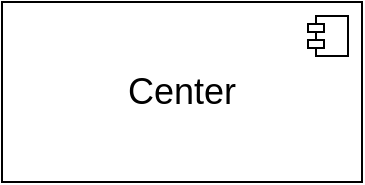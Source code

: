<mxfile version="22.1.17" type="github">
  <diagram name="Page-1" id="c4acf3e9-155e-7222-9cf6-157b1a14988f">
    <mxGraphModel dx="1962" dy="858" grid="0" gridSize="10" guides="1" tooltips="1" connect="1" arrows="1" fold="1" page="0" pageScale="1" pageWidth="850" pageHeight="1100" background="none" math="0" shadow="0">
      <root>
        <mxCell id="0" />
        <mxCell id="1" parent="0" />
        <mxCell id="ScYiuWW9rd-s-aiOjCzt-3" value="&lt;font style=&quot;font-size: 18px;&quot;&gt;Center&lt;/font&gt;" style="html=1;dropTarget=0;whiteSpace=wrap;" vertex="1" parent="1">
          <mxGeometry x="-7" y="94" width="180" height="90" as="geometry" />
        </mxCell>
        <mxCell id="ScYiuWW9rd-s-aiOjCzt-4" value="" style="shape=module;jettyWidth=8;jettyHeight=4;" vertex="1" parent="ScYiuWW9rd-s-aiOjCzt-3">
          <mxGeometry x="1" width="20" height="20" relative="1" as="geometry">
            <mxPoint x="-27" y="7" as="offset" />
          </mxGeometry>
        </mxCell>
      </root>
    </mxGraphModel>
  </diagram>
</mxfile>
